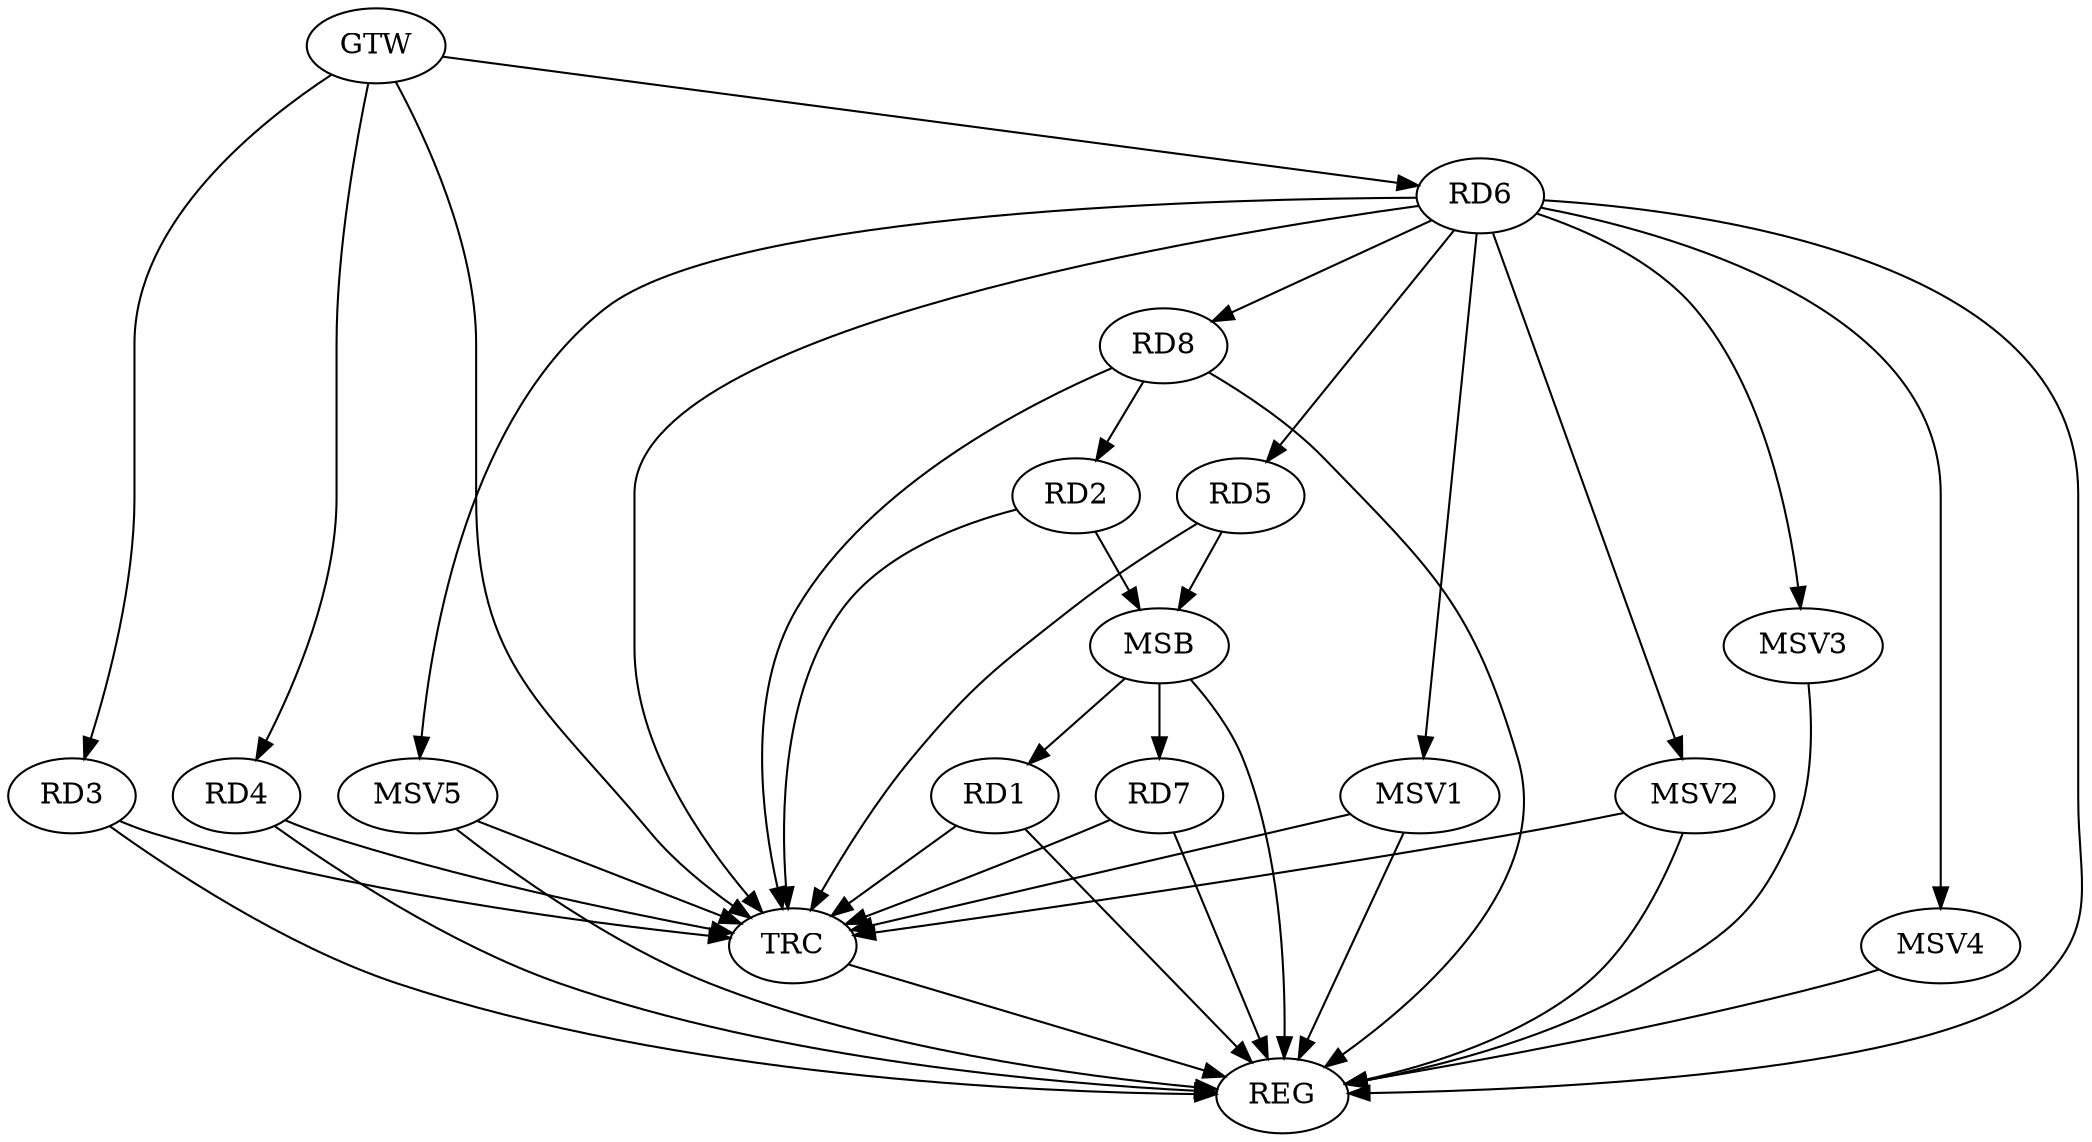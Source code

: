 strict digraph G {
  RD1 [ label="RD1" ];
  RD2 [ label="RD2" ];
  RD3 [ label="RD3" ];
  RD4 [ label="RD4" ];
  RD5 [ label="RD5" ];
  RD6 [ label="RD6" ];
  RD7 [ label="RD7" ];
  RD8 [ label="RD8" ];
  GTW [ label="GTW" ];
  REG [ label="REG" ];
  MSB [ label="MSB" ];
  TRC [ label="TRC" ];
  MSV1 [ label="MSV1" ];
  MSV2 [ label="MSV2" ];
  MSV3 [ label="MSV3" ];
  MSV4 [ label="MSV4" ];
  MSV5 [ label="MSV5" ];
  RD8 -> RD2;
  RD6 -> RD5;
  RD6 -> RD8;
  GTW -> RD3;
  GTW -> RD4;
  GTW -> RD6;
  RD1 -> REG;
  RD3 -> REG;
  RD4 -> REG;
  RD6 -> REG;
  RD7 -> REG;
  RD8 -> REG;
  RD2 -> MSB;
  MSB -> RD1;
  MSB -> REG;
  RD5 -> MSB;
  MSB -> RD7;
  RD1 -> TRC;
  RD2 -> TRC;
  RD3 -> TRC;
  RD4 -> TRC;
  RD5 -> TRC;
  RD6 -> TRC;
  RD7 -> TRC;
  RD8 -> TRC;
  GTW -> TRC;
  TRC -> REG;
  RD6 -> MSV1;
  RD6 -> MSV2;
  MSV1 -> REG;
  MSV1 -> TRC;
  MSV2 -> REG;
  MSV2 -> TRC;
  RD6 -> MSV3;
  MSV3 -> REG;
  RD6 -> MSV4;
  MSV4 -> REG;
  RD6 -> MSV5;
  MSV5 -> REG;
  MSV5 -> TRC;
}
